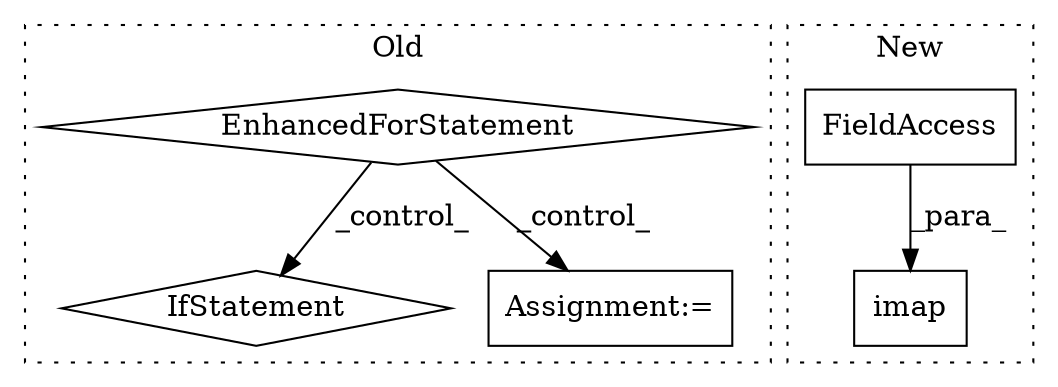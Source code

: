 digraph G {
subgraph cluster0 {
1 [label="EnhancedForStatement" a="70" s="747,870" l="81,2" shape="diamond"];
4 [label="IfStatement" a="25" s="969,976" l="4,2" shape="diamond"];
5 [label="Assignment:=" a="7" s="897" l="2" shape="box"];
label = "Old";
style="dotted";
}
subgraph cluster1 {
2 [label="imap" a="32" s="1115,1140" l="5,1" shape="box"];
3 [label="FieldAccess" a="22" s="1120" l="10" shape="box"];
label = "New";
style="dotted";
}
1 -> 4 [label="_control_"];
1 -> 5 [label="_control_"];
3 -> 2 [label="_para_"];
}